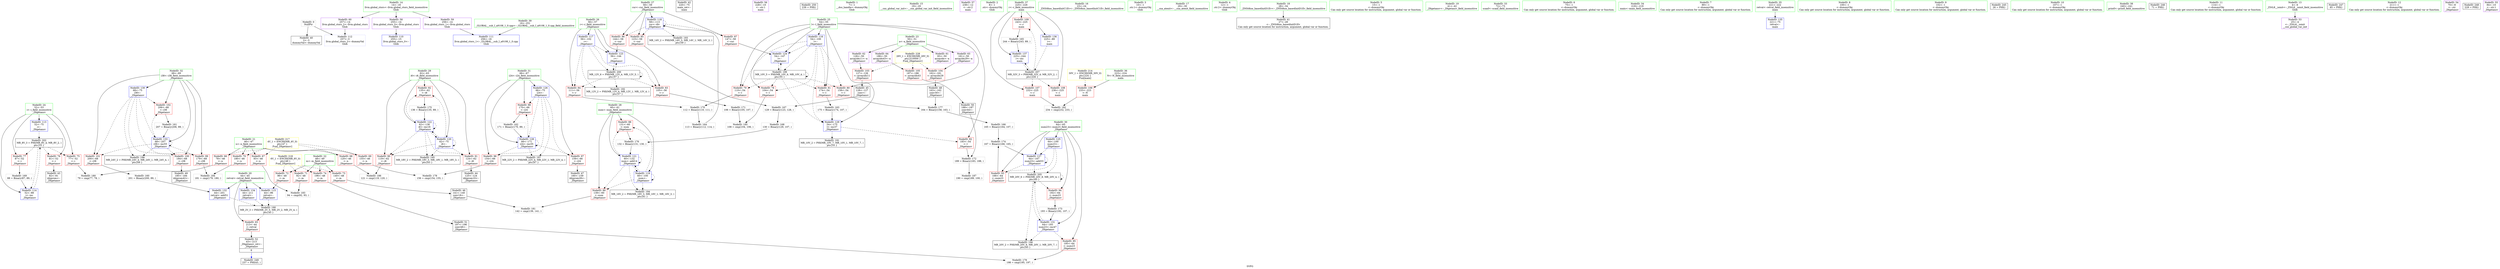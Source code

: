 digraph "SVFG" {
	label="SVFG";

	Node0x55fd4a775150 [shape=record,color=grey,label="{NodeID: 0\nNullPtr}"];
	Node0x55fd4a775150 -> Node0x55fd4a790ea0[style=solid];
	Node0x55fd4a775150 -> Node0x55fd4a7922e0[style=solid];
	Node0x55fd4a79aea0 [shape=record,color=grey,label="{NodeID: 180\n79 = cmp(77, 78, )\n}"];
	Node0x55fd4a791650 [shape=record,color=red,label="{NodeID: 97\n159\<--66\n\<--i24\n_Z6getansv\n}"];
	Node0x55fd4a791650 -> Node0x55fd4a7914b0[style=solid];
	Node0x55fd4a7763c0 [shape=record,color=green,label="{NodeID: 14\n14\<--18\nllvm.global_ctors\<--llvm.global_ctors_field_insensitive\nGlob }"];
	Node0x55fd4a7763c0 -> Node0x55fd4a792dc0[style=solid];
	Node0x55fd4a7763c0 -> Node0x55fd4a792ec0[style=solid];
	Node0x55fd4a7763c0 -> Node0x55fd4a792fc0[style=solid];
	Node0x55fd4a795b40 [shape=record,color=black,label="{NodeID: 194\nMR_16V_2 = PHI(MR_16V_3, MR_16V_1, MR_16V_3, )\npts\{61 \}\n}"];
	Node0x55fd4a7921e0 [shape=record,color=blue,label="{NodeID: 111\n256\<--16\nllvm.global_ctors_1\<--_GLOBAL__sub_I_a9108_1_0.cpp\nGlob }"];
	Node0x55fd4a790420 [shape=record,color=green,label="{NodeID: 28\n60\<--61\nnum\<--num_field_insensitive\n_Z6getansv\n}"];
	Node0x55fd4a790420 -> Node0x55fd4a7946b0[style=solid];
	Node0x55fd4a790420 -> Node0x55fd4a794780[style=solid];
	Node0x55fd4a790420 -> Node0x55fd4a797090[style=solid];
	Node0x55fd4a790420 -> Node0x55fd4a797230[style=solid];
	Node0x55fd4a797570 [shape=record,color=blue,label="{NodeID: 125\n64\<--100\nnum23\<--\n_Z6getansv\n}"];
	Node0x55fd4a797570 -> Node0x55fd4a794ac0[style=dashed];
	Node0x55fd4a797570 -> Node0x55fd4a797710[style=dashed];
	Node0x55fd4a797570 -> Node0x55fd4a7a84c0[style=dashed];
	Node0x55fd4a7910a0 [shape=record,color=black,label="{NodeID: 42\n220\<--75\nmain_ret\<--\nmain\n}"];
	Node0x55fd4a792c20 [shape=record,color=purple,label="{NodeID: 56\n228\<--10\n\<--.str.1\nmain\n}"];
	Node0x55fd4a793810 [shape=record,color=red,label="{NodeID: 70\n180\<--46\n\<--n\n_Z6getansv\n}"];
	Node0x55fd4a793810 -> Node0x55fd4a79b4a0[style=solid];
	Node0x55fd4a7b8c50 [shape=record,color=black,label="{NodeID: 250\n239 = PHI()\n}"];
	Node0x55fd4a799b20 [shape=record,color=grey,label="{NodeID: 167\n129 = Binary(123, 128, )\n}"];
	Node0x55fd4a799b20 -> Node0x55fd4a799ca0[style=solid];
	Node0x55fd4a794370 [shape=record,color=red,label="{NodeID: 84\n111\<--56\n\<--r\n_Z6getansv\n}"];
	Node0x55fd4a794370 -> Node0x55fd4a799fa0[style=solid];
	Node0x55fd4a776fc0 [shape=record,color=green,label="{NodeID: 1\n7\<--1\n__dso_handle\<--dummyObj\nGlob }"];
	Node0x55fd4a79b020 [shape=record,color=grey,label="{NodeID: 181\n142 = cmp(139, 141, )\n}"];
	Node0x55fd4a791720 [shape=record,color=red,label="{NodeID: 98\n170\<--66\n\<--i24\n_Z6getansv\n}"];
	Node0x55fd4a791720 -> Node0x55fd4a7993a0[style=solid];
	Node0x55fd4a776490 [shape=record,color=green,label="{NodeID: 15\n19\<--20\n__cxx_global_var_init\<--__cxx_global_var_init_field_insensitive\n}"];
	Node0x55fd4a795c30 [shape=record,color=black,label="{NodeID: 195\nMR_18V_2 = PHI(MR_18V_3, MR_18V_1, MR_18V_3, )\npts\{63 \}\n}"];
	Node0x55fd4a7922e0 [shape=record,color=blue, style = dotted,label="{NodeID: 112\n257\<--3\nllvm.global_ctors_2\<--dummyVal\nGlob }"];
	Node0x55fd4a7904f0 [shape=record,color=green,label="{NodeID: 29\n62\<--63\ni6\<--i6_field_insensitive\n_Z6getansv\n}"];
	Node0x55fd4a7904f0 -> Node0x55fd4a794850[style=solid];
	Node0x55fd4a7904f0 -> Node0x55fd4a794920[style=solid];
	Node0x55fd4a7904f0 -> Node0x55fd4a7949f0[style=solid];
	Node0x55fd4a7904f0 -> Node0x55fd4a797160[style=solid];
	Node0x55fd4a7904f0 -> Node0x55fd4a797300[style=solid];
	Node0x55fd4a797640 [shape=record,color=blue,label="{NodeID: 126\n66\<--75\ni24\<--\n_Z6getansv\n}"];
	Node0x55fd4a797640 -> Node0x55fd4a791580[style=dashed];
	Node0x55fd4a797640 -> Node0x55fd4a791650[style=dashed];
	Node0x55fd4a797640 -> Node0x55fd4a791720[style=dashed];
	Node0x55fd4a797640 -> Node0x55fd4a7977e0[style=dashed];
	Node0x55fd4a797640 -> Node0x55fd4a7a5cc0[style=dashed];
	Node0x55fd4a791170 [shape=record,color=black,label="{NodeID: 43\n82\<--81\nidxprom\<--\n_Z6getansv\n}"];
	Node0x55fd4a792cf0 [shape=record,color=purple,label="{NodeID: 57\n238\<--12\n\<--.str.2\nmain\n}"];
	Node0x55fd4a7938e0 [shape=record,color=red,label="{NodeID: 71\n92\<--48\n\<--m\n_Z6getansv\n}"];
	Node0x55fd4a7938e0 -> Node0x55fd4a79b320[style=solid];
	Node0x55fd4a799ca0 [shape=record,color=grey,label="{NodeID: 168\n130 = Binary(129, 107, )\n}"];
	Node0x55fd4a799ca0 -> Node0x55fd4a79a8a0[style=solid];
	Node0x55fd4a794440 [shape=record,color=red,label="{NodeID: 85\n123\<--58\n\<--cur\n_Z6getansv\n}"];
	Node0x55fd4a794440 -> Node0x55fd4a799b20[style=solid];
	Node0x55fd4a776bd0 [shape=record,color=green,label="{NodeID: 2\n8\<--1\n.str\<--dummyObj\nGlob }"];
	Node0x55fd4a79b1a0 [shape=record,color=grey,label="{NodeID: 182\n234 = cmp(232, 233, )\n}"];
	Node0x55fd4a7917f0 [shape=record,color=red,label="{NodeID: 99\n179\<--68\n\<--i38\n_Z6getansv\n}"];
	Node0x55fd4a7917f0 -> Node0x55fd4a79b4a0[style=solid];
	Node0x55fd4a776560 [shape=record,color=green,label="{NodeID: 16\n23\<--24\n_ZNSt8ios_base4InitC1Ev\<--_ZNSt8ios_base4InitC1Ev_field_insensitive\n}"];
	Node0x55fd4a7a57c0 [shape=record,color=black,label="{NodeID: 196\nMR_20V_2 = PHI(MR_20V_6, MR_20V_1, MR_20V_7, )\npts\{65 \}\n}"];
	Node0x55fd4a7923e0 [shape=record,color=blue,label="{NodeID: 113\n52\<--75\ni\<--\n_Z6getansv\n}"];
	Node0x55fd4a7923e0 -> Node0x55fd4a7a75c0[style=dashed];
	Node0x55fd4a7905c0 [shape=record,color=green,label="{NodeID: 30\n64\<--65\nnum23\<--num23_field_insensitive\n_Z6getansv\n}"];
	Node0x55fd4a7905c0 -> Node0x55fd4a794ac0[style=solid];
	Node0x55fd4a7905c0 -> Node0x55fd4a794b90[style=solid];
	Node0x55fd4a7905c0 -> Node0x55fd4a794c60[style=solid];
	Node0x55fd4a7905c0 -> Node0x55fd4a797570[style=solid];
	Node0x55fd4a7905c0 -> Node0x55fd4a797710[style=solid];
	Node0x55fd4a7905c0 -> Node0x55fd4a797a50[style=solid];
	Node0x55fd4a797710 [shape=record,color=blue,label="{NodeID: 127\n64\<--167\nnum23\<--add33\n_Z6getansv\n}"];
	Node0x55fd4a797710 -> Node0x55fd4a794ac0[style=dashed];
	Node0x55fd4a797710 -> Node0x55fd4a797710[style=dashed];
	Node0x55fd4a797710 -> Node0x55fd4a7a84c0[style=dashed];
	Node0x55fd4a791240 [shape=record,color=black,label="{NodeID: 44\n125\<--124\nidxprom10\<--\n_Z6getansv\n}"];
	Node0x55fd4a792dc0 [shape=record,color=purple,label="{NodeID: 58\n255\<--14\nllvm.global_ctors_0\<--llvm.global_ctors\nGlob }"];
	Node0x55fd4a792dc0 -> Node0x55fd4a7920e0[style=solid];
	Node0x55fd4a7939b0 [shape=record,color=red,label="{NodeID: 72\n96\<--48\n\<--m\n_Z6getansv\n}"];
	Node0x55fd4a7939b0 -> Node0x55fd4a796d50[style=solid];
	Node0x55fd4a799e20 [shape=record,color=grey,label="{NodeID: 169\n88 = Binary(87, 89, )\n}"];
	Node0x55fd4a799e20 -> Node0x55fd4a7924b0[style=solid];
	Node0x55fd4a794510 [shape=record,color=red,label="{NodeID: 86\n144\<--58\n\<--cur\n_Z6getansv\n}"];
	Node0x55fd4a794510 -> Node0x55fd4a7973d0[style=solid];
	Node0x55fd4a776c60 [shape=record,color=green,label="{NodeID: 3\n10\<--1\n.str.1\<--dummyObj\nGlob }"];
	Node0x55fd4a79b320 [shape=record,color=grey,label="{NodeID: 183\n94 = cmp(92, 93, )\n}"];
	Node0x55fd4a7918c0 [shape=record,color=red,label="{NodeID: 100\n184\<--68\n\<--i38\n_Z6getansv\n}"];
	Node0x55fd4a7918c0 -> Node0x55fd4a792670[style=solid];
	Node0x55fd4a776630 [shape=record,color=green,label="{NodeID: 17\n29\<--30\n__cxa_atexit\<--__cxa_atexit_field_insensitive\n}"];
	Node0x55fd4a7a5cc0 [shape=record,color=black,label="{NodeID: 197\nMR_22V_2 = PHI(MR_22V_4, MR_22V_1, MR_22V_4, )\npts\{67 \}\n}"];
	Node0x55fd4a7924b0 [shape=record,color=blue,label="{NodeID: 114\n52\<--88\ni\<--inc\n_Z6getansv\n}"];
	Node0x55fd4a7924b0 -> Node0x55fd4a7a75c0[style=dashed];
	Node0x55fd4a790690 [shape=record,color=green,label="{NodeID: 31\n66\<--67\ni24\<--i24_field_insensitive\n_Z6getansv\n}"];
	Node0x55fd4a790690 -> Node0x55fd4a791580[style=solid];
	Node0x55fd4a790690 -> Node0x55fd4a791650[style=solid];
	Node0x55fd4a790690 -> Node0x55fd4a791720[style=solid];
	Node0x55fd4a790690 -> Node0x55fd4a797640[style=solid];
	Node0x55fd4a790690 -> Node0x55fd4a7977e0[style=solid];
	Node0x55fd4a7977e0 [shape=record,color=blue,label="{NodeID: 128\n66\<--171\ni24\<--inc35\n_Z6getansv\n}"];
	Node0x55fd4a7977e0 -> Node0x55fd4a791580[style=dashed];
	Node0x55fd4a7977e0 -> Node0x55fd4a791650[style=dashed];
	Node0x55fd4a7977e0 -> Node0x55fd4a791720[style=dashed];
	Node0x55fd4a7977e0 -> Node0x55fd4a7977e0[style=dashed];
	Node0x55fd4a7977e0 -> Node0x55fd4a7a5cc0[style=dashed];
	Node0x55fd4a791310 [shape=record,color=black,label="{NodeID: 45\n128\<--127\nconv\<--\n_Z6getansv\n}"];
	Node0x55fd4a791310 -> Node0x55fd4a799b20[style=solid];
	Node0x55fd4a792ec0 [shape=record,color=purple,label="{NodeID: 59\n256\<--14\nllvm.global_ctors_1\<--llvm.global_ctors\nGlob }"];
	Node0x55fd4a792ec0 -> Node0x55fd4a7921e0[style=solid];
	Node0x55fd4a793a80 [shape=record,color=red,label="{NodeID: 73\n140\<--48\n\<--m\n_Z6getansv\n}"];
	Node0x55fd4a793a80 -> Node0x55fd4a7913e0[style=solid];
	Node0x55fd4a799fa0 [shape=record,color=grey,label="{NodeID: 170\n112 = Binary(110, 111, )\n}"];
	Node0x55fd4a799fa0 -> Node0x55fd4a7996a0[style=solid];
	Node0x55fd4a7945e0 [shape=record,color=red,label="{NodeID: 87\n147\<--58\n\<--cur\n_Z6getansv\n}"];
	Node0x55fd4a7945e0 -> Node0x55fd4a7974a0[style=solid];
	Node0x55fd4a776cf0 [shape=record,color=green,label="{NodeID: 4\n12\<--1\n.str.2\<--dummyObj\nGlob }"];
	Node0x55fd4a79b4a0 [shape=record,color=grey,label="{NodeID: 184\n181 = cmp(179, 180, )\n}"];
	Node0x55fd4a791990 [shape=record,color=red,label="{NodeID: 101\n200\<--68\n\<--i38\n_Z6getansv\n}"];
	Node0x55fd4a791990 -> Node0x55fd4a7990a0[style=solid];
	Node0x55fd4a78fc10 [shape=record,color=green,label="{NodeID: 18\n28\<--34\n_ZNSt8ios_base4InitD1Ev\<--_ZNSt8ios_base4InitD1Ev_field_insensitive\n}"];
	Node0x55fd4a78fc10 -> Node0x55fd4a790fa0[style=solid];
	Node0x55fd4a7a61c0 [shape=record,color=black,label="{NodeID: 198\nMR_24V_2 = PHI(MR_24V_4, MR_24V_1, MR_24V_4, )\npts\{69 \}\n}"];
	Node0x55fd4a796d50 [shape=record,color=blue,label="{NodeID: 115\n44\<--96\nretval\<--\n_Z6getansv\n}"];
	Node0x55fd4a796d50 -> Node0x55fd4a7a29a0[style=dashed];
	Node0x55fd4a790760 [shape=record,color=green,label="{NodeID: 32\n68\<--69\ni38\<--i38_field_insensitive\n_Z6getansv\n}"];
	Node0x55fd4a790760 -> Node0x55fd4a7917f0[style=solid];
	Node0x55fd4a790760 -> Node0x55fd4a7918c0[style=solid];
	Node0x55fd4a790760 -> Node0x55fd4a791990[style=solid];
	Node0x55fd4a790760 -> Node0x55fd4a791a60[style=solid];
	Node0x55fd4a790760 -> Node0x55fd4a797980[style=solid];
	Node0x55fd4a790760 -> Node0x55fd4a797bf0[style=solid];
	Node0x55fd4a7978b0 [shape=record,color=blue,label="{NodeID: 129\n54\<--175\nl\<--inc37\n_Z6getansv\n}"];
	Node0x55fd4a7978b0 -> Node0x55fd4a7941d0[style=dashed];
	Node0x55fd4a7978b0 -> Node0x55fd4a7a2ea0[style=dashed];
	Node0x55fd4a7913e0 [shape=record,color=black,label="{NodeID: 46\n141\<--140\nconv18\<--\n_Z6getansv\n}"];
	Node0x55fd4a7913e0 -> Node0x55fd4a79b020[style=solid];
	Node0x55fd4a792fc0 [shape=record,color=purple,label="{NodeID: 60\n257\<--14\nllvm.global_ctors_2\<--llvm.global_ctors\nGlob }"];
	Node0x55fd4a792fc0 -> Node0x55fd4a7922e0[style=solid];
	Node0x55fd4a793b50 [shape=record,color=red,label="{NodeID: 74\n196\<--48\n\<--m\n_Z6getansv\n}"];
	Node0x55fd4a793b50 -> Node0x55fd4a792810[style=solid];
	Node0x55fd4a79a120 [shape=record,color=grey,label="{NodeID: 171\n106 = Binary(105, 107, )\n}"];
	Node0x55fd4a79a120 -> Node0x55fd4a79b620[style=solid];
	Node0x55fd4a7946b0 [shape=record,color=red,label="{NodeID: 88\n131\<--60\n\<--num\n_Z6getansv\n}"];
	Node0x55fd4a7946b0 -> Node0x55fd4a79a8a0[style=solid];
	Node0x55fd4a7766f0 [shape=record,color=green,label="{NodeID: 5\n15\<--1\n\<--dummyObj\nCan only get source location for instruction, argument, global var or function.}"];
	Node0x55fd4a79b620 [shape=record,color=grey,label="{NodeID: 185\n108 = cmp(104, 106, )\n}"];
	Node0x55fd4a791a60 [shape=record,color=red,label="{NodeID: 102\n206\<--68\n\<--i38\n_Z6getansv\n}"];
	Node0x55fd4a791a60 -> Node0x55fd4a799220[style=solid];
	Node0x55fd4a78fca0 [shape=record,color=green,label="{NodeID: 19\n41\<--42\n_Z6getansv\<--_Z6getansv_field_insensitive\n}"];
	Node0x55fd4a7a66c0 [shape=record,color=black,label="{NodeID: 199\nMR_10V_5 = PHI(MR_10V_6, MR_10V_4, )\npts\{55 \}\n}"];
	Node0x55fd4a7a66c0 -> Node0x55fd4a793e90[style=dashed];
	Node0x55fd4a7a66c0 -> Node0x55fd4a793f60[style=dashed];
	Node0x55fd4a7a66c0 -> Node0x55fd4a794030[style=dashed];
	Node0x55fd4a7a66c0 -> Node0x55fd4a794100[style=dashed];
	Node0x55fd4a7a66c0 -> Node0x55fd4a7974a0[style=dashed];
	Node0x55fd4a7a66c0 -> Node0x55fd4a7978b0[style=dashed];
	Node0x55fd4a7a66c0 -> Node0x55fd4a7a66c0[style=dashed];
	Node0x55fd4a796e20 [shape=record,color=blue,label="{NodeID: 116\n54\<--100\nl\<--\n_Z6getansv\n}"];
	Node0x55fd4a796e20 -> Node0x55fd4a793e90[style=dashed];
	Node0x55fd4a796e20 -> Node0x55fd4a793f60[style=dashed];
	Node0x55fd4a796e20 -> Node0x55fd4a794030[style=dashed];
	Node0x55fd4a796e20 -> Node0x55fd4a794100[style=dashed];
	Node0x55fd4a796e20 -> Node0x55fd4a7974a0[style=dashed];
	Node0x55fd4a796e20 -> Node0x55fd4a7978b0[style=dashed];
	Node0x55fd4a796e20 -> Node0x55fd4a7a66c0[style=dashed];
	Node0x55fd4a790830 [shape=record,color=green,label="{NodeID: 33\n72\<--73\nscanf\<--scanf_field_insensitive\n}"];
	Node0x55fd4a797980 [shape=record,color=blue,label="{NodeID: 130\n68\<--75\ni38\<--\n_Z6getansv\n}"];
	Node0x55fd4a797980 -> Node0x55fd4a7917f0[style=dashed];
	Node0x55fd4a797980 -> Node0x55fd4a7918c0[style=dashed];
	Node0x55fd4a797980 -> Node0x55fd4a791990[style=dashed];
	Node0x55fd4a797980 -> Node0x55fd4a791a60[style=dashed];
	Node0x55fd4a797980 -> Node0x55fd4a797bf0[style=dashed];
	Node0x55fd4a797980 -> Node0x55fd4a7a61c0[style=dashed];
	Node0x55fd4a7914b0 [shape=record,color=black,label="{NodeID: 47\n160\<--159\nidxprom28\<--\n_Z6getansv\n}"];
	Node0x55fd4a7930c0 [shape=record,color=purple,label="{NodeID: 61\n83\<--50\narrayidx\<--a\n_Z6getansv\n}"];
	Node0x55fd4a793c20 [shape=record,color=red,label="{NodeID: 75\n77\<--52\n\<--i\n_Z6getansv\n}"];
	Node0x55fd4a793c20 -> Node0x55fd4a79aea0[style=solid];
	Node0x55fd4a79a2a0 [shape=record,color=grey,label="{NodeID: 172\n189 = Binary(183, 188, )\n}"];
	Node0x55fd4a79a2a0 -> Node0x55fd4a79b920[style=solid];
	Node0x55fd4a794780 [shape=record,color=red,label="{NodeID: 89\n139\<--60\n\<--num\n_Z6getansv\n}"];
	Node0x55fd4a794780 -> Node0x55fd4a79b020[style=solid];
	Node0x55fd4a776780 [shape=record,color=green,label="{NodeID: 6\n75\<--1\n\<--dummyObj\nCan only get source location for instruction, argument, global var or function.}"];
	Node0x55fd4a79b7a0 [shape=record,color=grey,label="{NodeID: 186\n121 = cmp(119, 120, )\n}"];
	Node0x55fd4a791b30 [shape=record,color=red,label="{NodeID: 103\n127\<--126\n\<--arrayidx11\n_Z6getansv\n}"];
	Node0x55fd4a791b30 -> Node0x55fd4a791310[style=solid];
	Node0x55fd4a78fda0 [shape=record,color=green,label="{NodeID: 20\n44\<--45\nretval\<--retval_field_insensitive\n_Z6getansv\n}"];
	Node0x55fd4a78fda0 -> Node0x55fd4a793400[style=solid];
	Node0x55fd4a78fda0 -> Node0x55fd4a796d50[style=solid];
	Node0x55fd4a78fda0 -> Node0x55fd4a797b20[style=solid];
	Node0x55fd4a78fda0 -> Node0x55fd4a797cc0[style=solid];
	Node0x55fd4a7a6bc0 [shape=record,color=black,label="{NodeID: 200\nMR_12V_6 = PHI(MR_12V_4, MR_12V_5, )\npts\{57 \}\n}"];
	Node0x55fd4a7a6bc0 -> Node0x55fd4a7942a0[style=dashed];
	Node0x55fd4a7a6bc0 -> Node0x55fd4a794370[style=dashed];
	Node0x55fd4a7a6bc0 -> Node0x55fd4a7973d0[style=dashed];
	Node0x55fd4a7a6bc0 -> Node0x55fd4a795140[style=dashed];
	Node0x55fd4a7a6bc0 -> Node0x55fd4a7a6bc0[style=dashed];
	Node0x55fd4a796ef0 [shape=record,color=blue,label="{NodeID: 117\n56\<--102\nr\<--\n_Z6getansv\n}"];
	Node0x55fd4a796ef0 -> Node0x55fd4a7942a0[style=dashed];
	Node0x55fd4a796ef0 -> Node0x55fd4a794370[style=dashed];
	Node0x55fd4a796ef0 -> Node0x55fd4a7973d0[style=dashed];
	Node0x55fd4a796ef0 -> Node0x55fd4a795140[style=dashed];
	Node0x55fd4a796ef0 -> Node0x55fd4a7a6bc0[style=dashed];
	Node0x55fd4a790930 [shape=record,color=green,label="{NodeID: 34\n218\<--219\nmain\<--main_field_insensitive\n}"];
	Node0x55fd4a7abbe0 [shape=record,color=yellow,style=double,label="{NodeID: 214\n30V_1 = ENCHI(MR_30V_0)\npts\{224 \}\nFun[main]}"];
	Node0x55fd4a7abbe0 -> Node0x55fd4a791da0[style=dashed];
	Node0x55fd4a797a50 [shape=record,color=blue,label="{NodeID: 131\n64\<--193\nnum23\<--inc47\n_Z6getansv\n}"];
	Node0x55fd4a797a50 -> Node0x55fd4a794c60[style=dashed];
	Node0x55fd4a797a50 -> Node0x55fd4a7a57c0[style=dashed];
	Node0x55fd4a797a50 -> Node0x55fd4a7a84c0[style=dashed];
	Node0x55fd4a7925a0 [shape=record,color=black,label="{NodeID: 48\n163\<--162\nconv30\<--\n_Z6getansv\n}"];
	Node0x55fd4a7925a0 -> Node0x55fd4a79aa20[style=solid];
	Node0x55fd4a7ac850 [shape=record,color=yellow,style=double,label="{NodeID: 228\n26V_1 = ENCHI(MR_26V_0)\npts\{510000 \}\nFun[_Z6getansv]}"];
	Node0x55fd4a7ac850 -> Node0x55fd4a791b30[style=dashed];
	Node0x55fd4a7ac850 -> Node0x55fd4a791c00[style=dashed];
	Node0x55fd4a7ac850 -> Node0x55fd4a791cd0[style=dashed];
	Node0x55fd4a793190 [shape=record,color=purple,label="{NodeID: 62\n126\<--50\narrayidx11\<--a\n_Z6getansv\n}"];
	Node0x55fd4a793190 -> Node0x55fd4a791b30[style=solid];
	Node0x55fd4a793cf0 [shape=record,color=red,label="{NodeID: 76\n81\<--52\n\<--i\n_Z6getansv\n}"];
	Node0x55fd4a793cf0 -> Node0x55fd4a791170[style=solid];
	Node0x55fd4a79a420 [shape=record,color=grey,label="{NodeID: 173\n193 = Binary(192, 107, )\n}"];
	Node0x55fd4a79a420 -> Node0x55fd4a797a50[style=solid];
	Node0x55fd4a794850 [shape=record,color=red,label="{NodeID: 90\n119\<--62\n\<--i6\n_Z6getansv\n}"];
	Node0x55fd4a794850 -> Node0x55fd4a79b7a0[style=solid];
	Node0x55fd4a776810 [shape=record,color=green,label="{NodeID: 7\n89\<--1\n\<--dummyObj\nCan only get source location for instruction, argument, global var or function.}"];
	Node0x55fd4a79b920 [shape=record,color=grey,label="{NodeID: 187\n190 = cmp(189, 100, )\n}"];
	Node0x55fd4a791c00 [shape=record,color=red,label="{NodeID: 104\n162\<--161\n\<--arrayidx29\n_Z6getansv\n}"];
	Node0x55fd4a791c00 -> Node0x55fd4a7925a0[style=solid];
	Node0x55fd4a78fe70 [shape=record,color=green,label="{NodeID: 21\n46\<--47\nn\<--n_field_insensitive\n_Z6getansv\n}"];
	Node0x55fd4a78fe70 -> Node0x55fd4a7934d0[style=solid];
	Node0x55fd4a78fe70 -> Node0x55fd4a7935a0[style=solid];
	Node0x55fd4a78fe70 -> Node0x55fd4a793670[style=solid];
	Node0x55fd4a78fe70 -> Node0x55fd4a793740[style=solid];
	Node0x55fd4a78fe70 -> Node0x55fd4a793810[style=solid];
	Node0x55fd4a796fc0 [shape=record,color=blue,label="{NodeID: 118\n58\<--113\ncur\<--div\n_Z6getansv\n}"];
	Node0x55fd4a796fc0 -> Node0x55fd4a794440[style=dashed];
	Node0x55fd4a796fc0 -> Node0x55fd4a794510[style=dashed];
	Node0x55fd4a796fc0 -> Node0x55fd4a7945e0[style=dashed];
	Node0x55fd4a796fc0 -> Node0x55fd4a796fc0[style=dashed];
	Node0x55fd4a796fc0 -> Node0x55fd4a795640[style=dashed];
	Node0x55fd4a790a30 [shape=record,color=green,label="{NodeID: 35\n221\<--222\nretval\<--retval_field_insensitive\nmain\n}"];
	Node0x55fd4a790a30 -> Node0x55fd4a797d90[style=solid];
	Node0x55fd4a797b20 [shape=record,color=blue,label="{NodeID: 132\n44\<--201\nretval\<--add51\n_Z6getansv\n}"];
	Node0x55fd4a797b20 -> Node0x55fd4a7a29a0[style=dashed];
	Node0x55fd4a792670 [shape=record,color=black,label="{NodeID: 49\n185\<--184\nidxprom42\<--\n_Z6getansv\n}"];
	Node0x55fd4a793260 [shape=record,color=purple,label="{NodeID: 63\n161\<--50\narrayidx29\<--a\n_Z6getansv\n}"];
	Node0x55fd4a793260 -> Node0x55fd4a791c00[style=solid];
	Node0x55fd4a7990a0 [shape=record,color=grey,label="{NodeID: 160\n201 = Binary(200, 89, )\n}"];
	Node0x55fd4a7990a0 -> Node0x55fd4a797b20[style=solid];
	Node0x55fd4a793dc0 [shape=record,color=red,label="{NodeID: 77\n87\<--52\n\<--i\n_Z6getansv\n}"];
	Node0x55fd4a793dc0 -> Node0x55fd4a799e20[style=solid];
	Node0x55fd4a79a5a0 [shape=record,color=grey,label="{NodeID: 174\n167 = Binary(166, 165, )\n}"];
	Node0x55fd4a79a5a0 -> Node0x55fd4a797710[style=solid];
	Node0x55fd4a794920 [shape=record,color=red,label="{NodeID: 91\n124\<--62\n\<--i6\n_Z6getansv\n}"];
	Node0x55fd4a794920 -> Node0x55fd4a791240[style=solid];
	Node0x55fd4a7768a0 [shape=record,color=green,label="{NodeID: 8\n100\<--1\n\<--dummyObj\nCan only get source location for instruction, argument, global var or function.}"];
	Node0x55fd4a791cd0 [shape=record,color=red,label="{NodeID: 105\n187\<--186\n\<--arrayidx43\n_Z6getansv\n}"];
	Node0x55fd4a791cd0 -> Node0x55fd4a792740[style=solid];
	Node0x55fd4a78ff40 [shape=record,color=green,label="{NodeID: 22\n48\<--49\nm\<--m_field_insensitive\n_Z6getansv\n}"];
	Node0x55fd4a78ff40 -> Node0x55fd4a7938e0[style=solid];
	Node0x55fd4a78ff40 -> Node0x55fd4a7939b0[style=solid];
	Node0x55fd4a78ff40 -> Node0x55fd4a793a80[style=solid];
	Node0x55fd4a78ff40 -> Node0x55fd4a793b50[style=solid];
	Node0x55fd4a7a75c0 [shape=record,color=black,label="{NodeID: 202\nMR_8V_3 = PHI(MR_8V_4, MR_8V_2, )\npts\{53 \}\n}"];
	Node0x55fd4a7a75c0 -> Node0x55fd4a793c20[style=dashed];
	Node0x55fd4a7a75c0 -> Node0x55fd4a793cf0[style=dashed];
	Node0x55fd4a7a75c0 -> Node0x55fd4a793dc0[style=dashed];
	Node0x55fd4a7a75c0 -> Node0x55fd4a7924b0[style=dashed];
	Node0x55fd4a797090 [shape=record,color=blue,label="{NodeID: 119\n60\<--100\nnum\<--\n_Z6getansv\n}"];
	Node0x55fd4a797090 -> Node0x55fd4a7946b0[style=dashed];
	Node0x55fd4a797090 -> Node0x55fd4a794780[style=dashed];
	Node0x55fd4a797090 -> Node0x55fd4a797090[style=dashed];
	Node0x55fd4a797090 -> Node0x55fd4a797230[style=dashed];
	Node0x55fd4a797090 -> Node0x55fd4a795b40[style=dashed];
	Node0x55fd4a790b00 [shape=record,color=green,label="{NodeID: 36\n223\<--224\nN\<--N_field_insensitive\nmain\n}"];
	Node0x55fd4a790b00 -> Node0x55fd4a791da0[style=solid];
	Node0x55fd4a797bf0 [shape=record,color=blue,label="{NodeID: 133\n68\<--207\ni38\<--inc55\n_Z6getansv\n}"];
	Node0x55fd4a797bf0 -> Node0x55fd4a7917f0[style=dashed];
	Node0x55fd4a797bf0 -> Node0x55fd4a7918c0[style=dashed];
	Node0x55fd4a797bf0 -> Node0x55fd4a791990[style=dashed];
	Node0x55fd4a797bf0 -> Node0x55fd4a791a60[style=dashed];
	Node0x55fd4a797bf0 -> Node0x55fd4a797bf0[style=dashed];
	Node0x55fd4a797bf0 -> Node0x55fd4a7a61c0[style=dashed];
	Node0x55fd4a792740 [shape=record,color=black,label="{NodeID: 50\n188\<--187\nconv44\<--\n_Z6getansv\n}"];
	Node0x55fd4a792740 -> Node0x55fd4a79a2a0[style=solid];
	Node0x55fd4a793330 [shape=record,color=purple,label="{NodeID: 64\n186\<--50\narrayidx43\<--a\n_Z6getansv\n}"];
	Node0x55fd4a793330 -> Node0x55fd4a791cd0[style=solid];
	Node0x55fd4a799220 [shape=record,color=grey,label="{NodeID: 161\n207 = Binary(206, 89, )\n}"];
	Node0x55fd4a799220 -> Node0x55fd4a797bf0[style=solid];
	Node0x55fd4a793e90 [shape=record,color=red,label="{NodeID: 78\n104\<--54\n\<--l\n_Z6getansv\n}"];
	Node0x55fd4a793e90 -> Node0x55fd4a79b620[style=solid];
	Node0x55fd4a79a720 [shape=record,color=grey,label="{NodeID: 175\n136 = Binary(135, 89, )\n}"];
	Node0x55fd4a79a720 -> Node0x55fd4a797300[style=solid];
	Node0x55fd4a7949f0 [shape=record,color=red,label="{NodeID: 92\n135\<--62\n\<--i6\n_Z6getansv\n}"];
	Node0x55fd4a7949f0 -> Node0x55fd4a79a720[style=solid];
	Node0x55fd4a7754e0 [shape=record,color=green,label="{NodeID: 9\n102\<--1\n\<--dummyObj\nCan only get source location for instruction, argument, global var or function.}"];
	Node0x55fd4a791da0 [shape=record,color=red,label="{NodeID: 106\n233\<--223\n\<--N\nmain\n}"];
	Node0x55fd4a791da0 -> Node0x55fd4a79b1a0[style=solid];
	Node0x55fd4a790010 [shape=record,color=green,label="{NodeID: 23\n50\<--51\na\<--a_field_insensitive\n_Z6getansv\n}"];
	Node0x55fd4a790010 -> Node0x55fd4a7930c0[style=solid];
	Node0x55fd4a790010 -> Node0x55fd4a793190[style=solid];
	Node0x55fd4a790010 -> Node0x55fd4a793260[style=solid];
	Node0x55fd4a790010 -> Node0x55fd4a793330[style=solid];
	Node0x55fd4a797160 [shape=record,color=blue,label="{NodeID: 120\n62\<--75\ni6\<--\n_Z6getansv\n}"];
	Node0x55fd4a797160 -> Node0x55fd4a794850[style=dashed];
	Node0x55fd4a797160 -> Node0x55fd4a794920[style=dashed];
	Node0x55fd4a797160 -> Node0x55fd4a7949f0[style=dashed];
	Node0x55fd4a797160 -> Node0x55fd4a797160[style=dashed];
	Node0x55fd4a797160 -> Node0x55fd4a797300[style=dashed];
	Node0x55fd4a797160 -> Node0x55fd4a795c30[style=dashed];
	Node0x55fd4a790bd0 [shape=record,color=green,label="{NodeID: 37\n225\<--226\nr\<--r_field_insensitive\nmain\n}"];
	Node0x55fd4a790bd0 -> Node0x55fd4a791e70[style=solid];
	Node0x55fd4a790bd0 -> Node0x55fd4a791f40[style=solid];
	Node0x55fd4a790bd0 -> Node0x55fd4a792010[style=solid];
	Node0x55fd4a790bd0 -> Node0x55fd4a797e60[style=solid];
	Node0x55fd4a790bd0 -> Node0x55fd4a797f30[style=solid];
	Node0x55fd4a7abeb0 [shape=record,color=yellow,style=double,label="{NodeID: 217\n4V_1 = ENCHI(MR_4V_0)\npts\{47 \}\nFun[_Z6getansv]}"];
	Node0x55fd4a7abeb0 -> Node0x55fd4a7934d0[style=dashed];
	Node0x55fd4a7abeb0 -> Node0x55fd4a7935a0[style=dashed];
	Node0x55fd4a7abeb0 -> Node0x55fd4a793670[style=dashed];
	Node0x55fd4a7abeb0 -> Node0x55fd4a793740[style=dashed];
	Node0x55fd4a7abeb0 -> Node0x55fd4a793810[style=dashed];
	Node0x55fd4a797cc0 [shape=record,color=blue,label="{NodeID: 134\n44\<--211\nretval\<--\n_Z6getansv\n}"];
	Node0x55fd4a797cc0 -> Node0x55fd4a7a29a0[style=dashed];
	Node0x55fd4a792810 [shape=record,color=black,label="{NodeID: 51\n197\<--196\nconv48\<--\n_Z6getansv\n}"];
	Node0x55fd4a792810 -> Node0x55fd4a79ad20[style=solid];
	Node0x55fd4a793400 [shape=record,color=red,label="{NodeID: 65\n213\<--44\n\<--retval\n_Z6getansv\n}"];
	Node0x55fd4a793400 -> Node0x55fd4a7928e0[style=solid];
	Node0x55fd4a565990 [shape=record,color=black,label="{NodeID: 245\n26 = PHI()\n}"];
	Node0x55fd4a7993a0 [shape=record,color=grey,label="{NodeID: 162\n171 = Binary(170, 89, )\n}"];
	Node0x55fd4a7993a0 -> Node0x55fd4a7977e0[style=solid];
	Node0x55fd4a793f60 [shape=record,color=red,label="{NodeID: 79\n110\<--54\n\<--l\n_Z6getansv\n}"];
	Node0x55fd4a793f60 -> Node0x55fd4a799fa0[style=solid];
	Node0x55fd4a79a8a0 [shape=record,color=grey,label="{NodeID: 176\n132 = Binary(131, 130, )\n}"];
	Node0x55fd4a79a8a0 -> Node0x55fd4a797230[style=solid];
	Node0x55fd4a794ac0 [shape=record,color=red,label="{NodeID: 93\n166\<--64\n\<--num23\n_Z6getansv\n}"];
	Node0x55fd4a794ac0 -> Node0x55fd4a79a5a0[style=solid];
	Node0x55fd4a775570 [shape=record,color=green,label="{NodeID: 10\n107\<--1\n\<--dummyObj\nCan only get source location for instruction, argument, global var or function.}"];
	Node0x55fd4a7a29a0 [shape=record,color=black,label="{NodeID: 190\nMR_2V_3 = PHI(MR_2V_5, MR_2V_2, MR_2V_4, )\npts\{45 \}\n}"];
	Node0x55fd4a7a29a0 -> Node0x55fd4a793400[style=dashed];
	Node0x55fd4a791e70 [shape=record,color=red,label="{NodeID: 107\n232\<--225\n\<--r\nmain\n}"];
	Node0x55fd4a791e70 -> Node0x55fd4a79b1a0[style=solid];
	Node0x55fd4a7900e0 [shape=record,color=green,label="{NodeID: 24\n52\<--53\ni\<--i_field_insensitive\n_Z6getansv\n}"];
	Node0x55fd4a7900e0 -> Node0x55fd4a793c20[style=solid];
	Node0x55fd4a7900e0 -> Node0x55fd4a793cf0[style=solid];
	Node0x55fd4a7900e0 -> Node0x55fd4a793dc0[style=solid];
	Node0x55fd4a7900e0 -> Node0x55fd4a7923e0[style=solid];
	Node0x55fd4a7900e0 -> Node0x55fd4a7924b0[style=solid];
	Node0x55fd4a797230 [shape=record,color=blue,label="{NodeID: 121\n60\<--132\nnum\<--add14\n_Z6getansv\n}"];
	Node0x55fd4a797230 -> Node0x55fd4a7946b0[style=dashed];
	Node0x55fd4a797230 -> Node0x55fd4a794780[style=dashed];
	Node0x55fd4a797230 -> Node0x55fd4a797090[style=dashed];
	Node0x55fd4a797230 -> Node0x55fd4a797230[style=dashed];
	Node0x55fd4a797230 -> Node0x55fd4a795b40[style=dashed];
	Node0x55fd4a790ca0 [shape=record,color=green,label="{NodeID: 38\n240\<--241\nprintf\<--printf_field_insensitive\n}"];
	Node0x55fd4a7abf90 [shape=record,color=yellow,style=double,label="{NodeID: 218\n6V_1 = ENCHI(MR_6V_0)\npts\{49 \}\nFun[_Z6getansv]}"];
	Node0x55fd4a7abf90 -> Node0x55fd4a7938e0[style=dashed];
	Node0x55fd4a7abf90 -> Node0x55fd4a7939b0[style=dashed];
	Node0x55fd4a7abf90 -> Node0x55fd4a793a80[style=dashed];
	Node0x55fd4a7abf90 -> Node0x55fd4a793b50[style=dashed];
	Node0x55fd4a797d90 [shape=record,color=blue,label="{NodeID: 135\n221\<--75\nretval\<--\nmain\n}"];
	Node0x55fd4a7928e0 [shape=record,color=black,label="{NodeID: 52\n43\<--213\n_Z6getansv_ret\<--\n_Z6getansv\n|{<s0>6}}"];
	Node0x55fd4a7928e0:s0 -> Node0x55fd4a7b83a0[style=solid,color=blue];
	Node0x55fd4a7934d0 [shape=record,color=red,label="{NodeID: 66\n78\<--46\n\<--n\n_Z6getansv\n}"];
	Node0x55fd4a7934d0 -> Node0x55fd4a79aea0[style=solid];
	Node0x55fd4a7b80a0 [shape=record,color=black,label="{NodeID: 246\n71 = PHI()\n}"];
	Node0x55fd4a799520 [shape=record,color=grey,label="{NodeID: 163\n175 = Binary(174, 107, )\n}"];
	Node0x55fd4a799520 -> Node0x55fd4a7978b0[style=solid];
	Node0x55fd4a794030 [shape=record,color=red,label="{NodeID: 80\n158\<--54\n\<--l\n_Z6getansv\n}"];
	Node0x55fd4a794030 -> Node0x55fd4a79aa20[style=solid];
	Node0x55fd4a79aa20 [shape=record,color=grey,label="{NodeID: 177\n164 = Binary(158, 163, )\n}"];
	Node0x55fd4a79aa20 -> Node0x55fd4a7999a0[style=solid];
	Node0x55fd4a794b90 [shape=record,color=red,label="{NodeID: 94\n192\<--64\n\<--num23\n_Z6getansv\n}"];
	Node0x55fd4a794b90 -> Node0x55fd4a79a420[style=solid];
	Node0x55fd4a775600 [shape=record,color=green,label="{NodeID: 11\n114\<--1\n\<--dummyObj\nCan only get source location for instruction, argument, global var or function.}"];
	Node0x55fd4a7a2ea0 [shape=record,color=black,label="{NodeID: 191\nMR_10V_2 = PHI(MR_10V_7, MR_10V_1, MR_10V_7, )\npts\{55 \}\n}"];
	Node0x55fd4a791f40 [shape=record,color=red,label="{NodeID: 108\n236\<--225\n\<--r\nmain\n}"];
	Node0x55fd4a7901b0 [shape=record,color=green,label="{NodeID: 25\n54\<--55\nl\<--l_field_insensitive\n_Z6getansv\n}"];
	Node0x55fd4a7901b0 -> Node0x55fd4a793e90[style=solid];
	Node0x55fd4a7901b0 -> Node0x55fd4a793f60[style=solid];
	Node0x55fd4a7901b0 -> Node0x55fd4a794030[style=solid];
	Node0x55fd4a7901b0 -> Node0x55fd4a794100[style=solid];
	Node0x55fd4a7901b0 -> Node0x55fd4a7941d0[style=solid];
	Node0x55fd4a7901b0 -> Node0x55fd4a796e20[style=solid];
	Node0x55fd4a7901b0 -> Node0x55fd4a7974a0[style=solid];
	Node0x55fd4a7901b0 -> Node0x55fd4a7978b0[style=solid];
	Node0x55fd4a7a84c0 [shape=record,color=black,label="{NodeID: 205\nMR_20V_6 = PHI(MR_20V_8, MR_20V_4, )\npts\{65 \}\n}"];
	Node0x55fd4a7a84c0 -> Node0x55fd4a794b90[style=dashed];
	Node0x55fd4a7a84c0 -> Node0x55fd4a797a50[style=dashed];
	Node0x55fd4a7a84c0 -> Node0x55fd4a7a57c0[style=dashed];
	Node0x55fd4a7a84c0 -> Node0x55fd4a7a84c0[style=dashed];
	Node0x55fd4a797300 [shape=record,color=blue,label="{NodeID: 122\n62\<--136\ni6\<--inc16\n_Z6getansv\n}"];
	Node0x55fd4a797300 -> Node0x55fd4a794850[style=dashed];
	Node0x55fd4a797300 -> Node0x55fd4a794920[style=dashed];
	Node0x55fd4a797300 -> Node0x55fd4a7949f0[style=dashed];
	Node0x55fd4a797300 -> Node0x55fd4a797160[style=dashed];
	Node0x55fd4a797300 -> Node0x55fd4a797300[style=dashed];
	Node0x55fd4a797300 -> Node0x55fd4a795c30[style=dashed];
	Node0x55fd4a790da0 [shape=record,color=green,label="{NodeID: 39\n16\<--251\n_GLOBAL__sub_I_a9108_1_0.cpp\<--_GLOBAL__sub_I_a9108_1_0.cpp_field_insensitive\n}"];
	Node0x55fd4a790da0 -> Node0x55fd4a7921e0[style=solid];
	Node0x55fd4a797e60 [shape=record,color=blue,label="{NodeID: 136\n225\<--89\nr\<--\nmain\n}"];
	Node0x55fd4a797e60 -> Node0x55fd4a7a8ec0[style=dashed];
	Node0x55fd4a7929b0 [shape=record,color=purple,label="{NodeID: 53\n25\<--4\n\<--_ZStL8__ioinit\n__cxx_global_var_init\n}"];
	Node0x55fd4a7935a0 [shape=record,color=red,label="{NodeID: 67\n93\<--46\n\<--n\n_Z6getansv\n}"];
	Node0x55fd4a7935a0 -> Node0x55fd4a79b320[style=solid];
	Node0x55fd4a7b81a0 [shape=record,color=black,label="{NodeID: 247\n85 = PHI()\n}"];
	Node0x55fd4a7996a0 [shape=record,color=grey,label="{NodeID: 164\n113 = Binary(112, 114, )\n}"];
	Node0x55fd4a7996a0 -> Node0x55fd4a796fc0[style=solid];
	Node0x55fd4a794100 [shape=record,color=red,label="{NodeID: 81\n174\<--54\n\<--l\n_Z6getansv\n}"];
	Node0x55fd4a794100 -> Node0x55fd4a799520[style=solid];
	Node0x55fd4a79aba0 [shape=record,color=grey,label="{NodeID: 178\n156 = cmp(154, 155, )\n}"];
	Node0x55fd4a794c60 [shape=record,color=red,label="{NodeID: 95\n195\<--64\n\<--num23\n_Z6getansv\n}"];
	Node0x55fd4a794c60 -> Node0x55fd4a79ad20[style=solid];
	Node0x55fd4a775690 [shape=record,color=green,label="{NodeID: 12\n211\<--1\n\<--dummyObj\nCan only get source location for instruction, argument, global var or function.}"];
	Node0x55fd4a795140 [shape=record,color=black,label="{NodeID: 192\nMR_12V_2 = PHI(MR_12V_4, MR_12V_1, MR_12V_4, )\npts\{57 \}\n}"];
	Node0x55fd4a792010 [shape=record,color=red,label="{NodeID: 109\n243\<--225\n\<--r\nmain\n}"];
	Node0x55fd4a792010 -> Node0x55fd4a799820[style=solid];
	Node0x55fd4a790280 [shape=record,color=green,label="{NodeID: 26\n56\<--57\nr\<--r_field_insensitive\n_Z6getansv\n}"];
	Node0x55fd4a790280 -> Node0x55fd4a7942a0[style=solid];
	Node0x55fd4a790280 -> Node0x55fd4a794370[style=solid];
	Node0x55fd4a790280 -> Node0x55fd4a796ef0[style=solid];
	Node0x55fd4a790280 -> Node0x55fd4a7973d0[style=solid];
	Node0x55fd4a7973d0 [shape=record,color=blue,label="{NodeID: 123\n56\<--144\nr\<--\n_Z6getansv\n}"];
	Node0x55fd4a7973d0 -> Node0x55fd4a7a6bc0[style=dashed];
	Node0x55fd4a790ea0 [shape=record,color=black,label="{NodeID: 40\n2\<--3\ndummyVal\<--dummyVal\n}"];
	Node0x55fd4a797f30 [shape=record,color=blue,label="{NodeID: 137\n225\<--244\nr\<--inc\nmain\n}"];
	Node0x55fd4a797f30 -> Node0x55fd4a7a8ec0[style=dashed];
	Node0x55fd4a792a80 [shape=record,color=purple,label="{NodeID: 54\n70\<--8\n\<--.str\n_Z6getansv\n}"];
	Node0x55fd4a793670 [shape=record,color=red,label="{NodeID: 68\n120\<--46\n\<--n\n_Z6getansv\n}"];
	Node0x55fd4a793670 -> Node0x55fd4a79b7a0[style=solid];
	Node0x55fd4a7b82a0 [shape=record,color=black,label="{NodeID: 248\n229 = PHI()\n}"];
	Node0x55fd4a799820 [shape=record,color=grey,label="{NodeID: 165\n244 = Binary(243, 89, )\n}"];
	Node0x55fd4a799820 -> Node0x55fd4a797f30[style=solid];
	Node0x55fd4a7941d0 [shape=record,color=red,label="{NodeID: 82\n183\<--54\n\<--l\n_Z6getansv\n}"];
	Node0x55fd4a7941d0 -> Node0x55fd4a79a2a0[style=solid];
	Node0x55fd4a79ad20 [shape=record,color=grey,label="{NodeID: 179\n198 = cmp(195, 197, )\n}"];
	Node0x55fd4a791580 [shape=record,color=red,label="{NodeID: 96\n154\<--66\n\<--i24\n_Z6getansv\n}"];
	Node0x55fd4a791580 -> Node0x55fd4a79aba0[style=solid];
	Node0x55fd4a775720 [shape=record,color=green,label="{NodeID: 13\n4\<--6\n_ZStL8__ioinit\<--_ZStL8__ioinit_field_insensitive\nGlob }"];
	Node0x55fd4a775720 -> Node0x55fd4a7929b0[style=solid];
	Node0x55fd4a795640 [shape=record,color=black,label="{NodeID: 193\nMR_14V_2 = PHI(MR_14V_3, MR_14V_1, MR_14V_3, )\npts\{59 \}\n}"];
	Node0x55fd4a7920e0 [shape=record,color=blue,label="{NodeID: 110\n255\<--15\nllvm.global_ctors_0\<--\nGlob }"];
	Node0x55fd4a790350 [shape=record,color=green,label="{NodeID: 27\n58\<--59\ncur\<--cur_field_insensitive\n_Z6getansv\n}"];
	Node0x55fd4a790350 -> Node0x55fd4a794440[style=solid];
	Node0x55fd4a790350 -> Node0x55fd4a794510[style=solid];
	Node0x55fd4a790350 -> Node0x55fd4a7945e0[style=solid];
	Node0x55fd4a790350 -> Node0x55fd4a796fc0[style=solid];
	Node0x55fd4a7a8ec0 [shape=record,color=black,label="{NodeID: 207\nMR_32V_3 = PHI(MR_32V_4, MR_32V_2, )\npts\{226 \}\n}"];
	Node0x55fd4a7a8ec0 -> Node0x55fd4a791e70[style=dashed];
	Node0x55fd4a7a8ec0 -> Node0x55fd4a791f40[style=dashed];
	Node0x55fd4a7a8ec0 -> Node0x55fd4a792010[style=dashed];
	Node0x55fd4a7a8ec0 -> Node0x55fd4a797f30[style=dashed];
	Node0x55fd4a7974a0 [shape=record,color=blue,label="{NodeID: 124\n54\<--147\nl\<--\n_Z6getansv\n}"];
	Node0x55fd4a7974a0 -> Node0x55fd4a7a66c0[style=dashed];
	Node0x55fd4a790fa0 [shape=record,color=black,label="{NodeID: 41\n27\<--28\n\<--_ZNSt8ios_base4InitD1Ev\nCan only get source location for instruction, argument, global var or function.}"];
	Node0x55fd4a792b50 [shape=record,color=purple,label="{NodeID: 55\n84\<--10\n\<--.str.1\n_Z6getansv\n}"];
	Node0x55fd4a793740 [shape=record,color=red,label="{NodeID: 69\n155\<--46\n\<--n\n_Z6getansv\n}"];
	Node0x55fd4a793740 -> Node0x55fd4a79aba0[style=solid];
	Node0x55fd4a7b83a0 [shape=record,color=black,label="{NodeID: 249\n237 = PHI(43, )\n}"];
	Node0x55fd4a7999a0 [shape=record,color=grey,label="{NodeID: 166\n165 = Binary(164, 107, )\n}"];
	Node0x55fd4a7999a0 -> Node0x55fd4a79a5a0[style=solid];
	Node0x55fd4a7942a0 [shape=record,color=red,label="{NodeID: 83\n105\<--56\n\<--r\n_Z6getansv\n}"];
	Node0x55fd4a7942a0 -> Node0x55fd4a79a120[style=solid];
}
